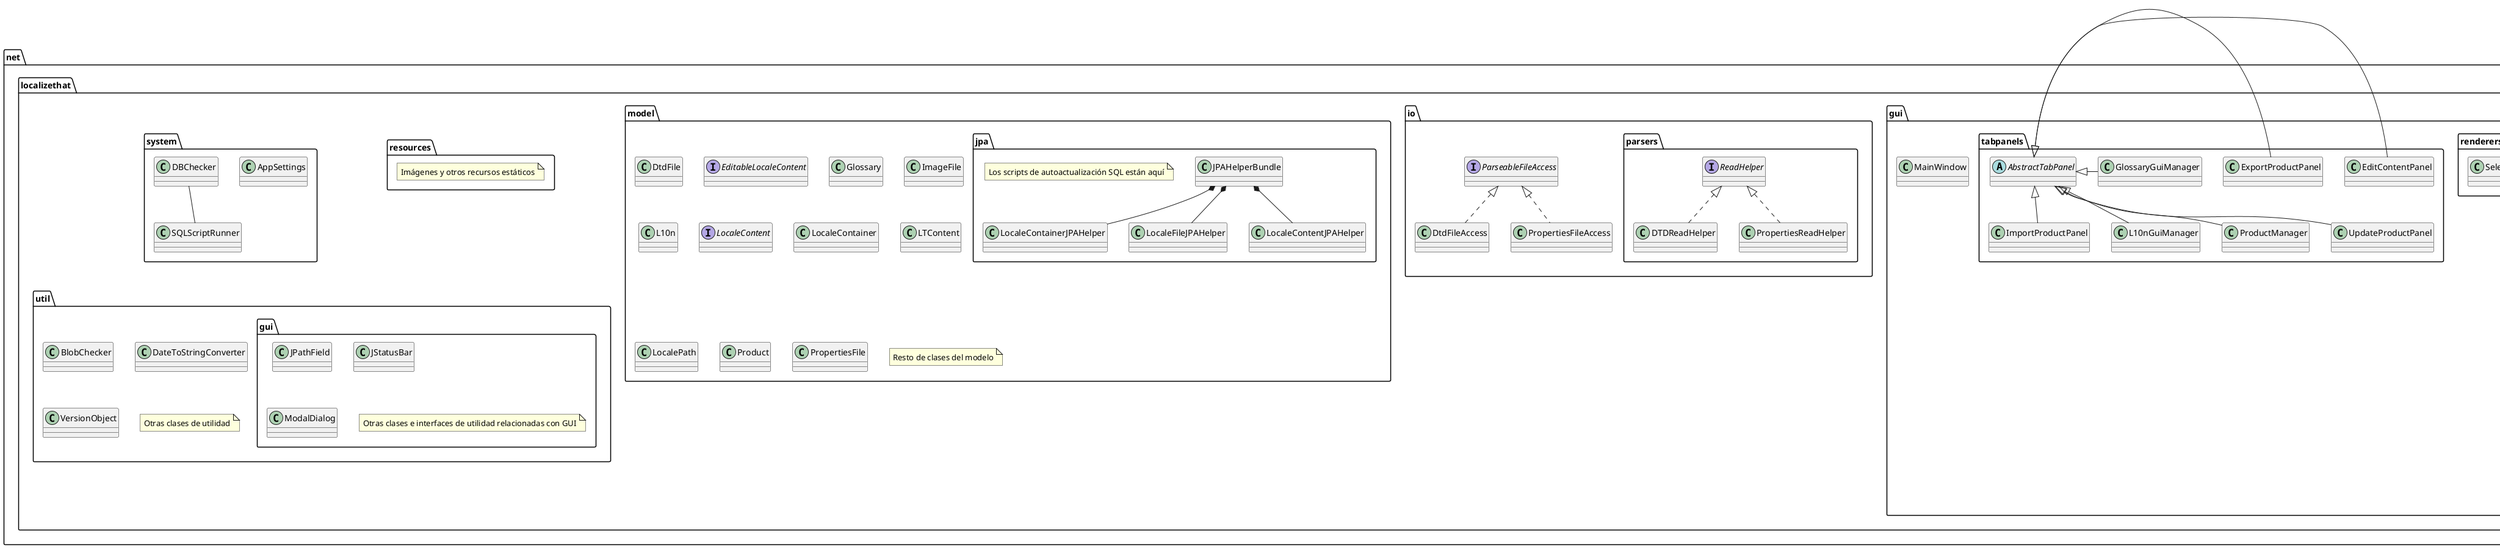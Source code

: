 @startuml
package net.localizethat.actions {
    class EditContentAction
    class ExportProductsAction
    class GlossaryManagerAction
    class L10nManagerAction
    class ProductManagerAction
    note "Otras acciones asociadas a opciones de menú" as N1
}

package net.localizethat.gui {
    package components {
        class ContentEditionPanel
        class ContentListEditPanel
        class ContentListTable
        class EllipsisUnicodeCharKeyAdapter
        note bottom: Permite obtener el carácter elipsis rápidamente
    }
    package dialogs {
        class ChooseTreePanel
        class ImportCSVGlossaryDialog
        class PreferencesDialog
        note "Otras clases de diálogo y apoyo" as N2
    }
    package models {
        class ContentListTableModel
        class GlosEntryTableModel
        class GlosTranslationTableModel
        class GlossaryTableModel
        class L10nTableModel
        class ListComboBoxGenericModel
        note "Otras clases de modelo de tablas y apoyo" as N3
    }
    package renderers {
        class SelectableListItem
    }
    package tabpanels {
        abstract class AbstractTabPanel
        class EditContentPanel
        class ExportProductPanel
        class GlossaryGuiManager
        class ImportProductPanel
        class L10nGuiManager
        class ProductManager
        class UpdateProductPanel
        AbstractTabPanel <|- EditContentPanel
        AbstractTabPanel <|- ExportProductPanel
        AbstractTabPanel <|- GlossaryGuiManager
        AbstractTabPanel <|-- ImportProductPanel
        AbstractTabPanel <|-- L10nGuiManager
        AbstractTabPanel <|-- ProductManager
        AbstractTabPanel <|-- UpdateProductPanel
    }
    class MainWindow
}
package net.localizethat.io {
    package parsers {
        class DTDReadHelper
        class PropertiesReadHelper
        interface ReadHelper
        ReadHelper <|.. DTDReadHelper
        ReadHelper <|.. PropertiesReadHelper
    }
    class DtdFileAccess
    interface ParseableFileAccess
    class PropertiesFileAccess
    ParseableFileAccess <|.. DtdFileAccess
    ParseableFileAccess <|.. PropertiesFileAccess
}
package net.localizethat.model {
    package jpa {
        class JPAHelperBundle
        class LocaleContainerJPAHelper
        class LocaleFileJPAHelper
        class LocaleContentJPAHelper
        JPAHelperBundle *-- LocaleContainerJPAHelper
        JPAHelperBundle *-- LocaleFileJPAHelper
        JPAHelperBundle *-- LocaleContentJPAHelper
        note "Los scripts de autoactualización SQL están aquí" as N4
    }
    class DtdFile
    interface EditableLocaleContent
    class Glossary
    class ImageFile
    class L10n
    interface LocaleContent
    class LocaleContainer
    class LTContent
    class LocalePath
    class Product
    class PropertiesFile
    note "Resto de clases del modelo" as N5
}
package net.localizethat.resources {
    note "Imágenes y otros recursos estáticos" as N6
}
package net.localizethat.system {
    class AppSettings
    class DBChecker
    class SQLScriptRunner
    DBChecker -- SQLScriptRunner
}
package net.localizethat.tasks {
    class CSVImporterWorker
    class CheckGlossaryWorker
    class ExportProductWorker
    class ImportProductWorker
    class SavePreferencesWorker
    class UpdateProductWorker
}
package net.localizethat.util {
    package gui {
        class JPathField
        class JStatusBar
        class ModalDialog
        note "Otras clases e interfaces de utilidad relacionadas con GUI" as N7
    }
    class BlobChecker
    class DateToStringConverter
    class VersionObject
    note "Otras clases de utilidad" as N8
}
class Main
@enduml